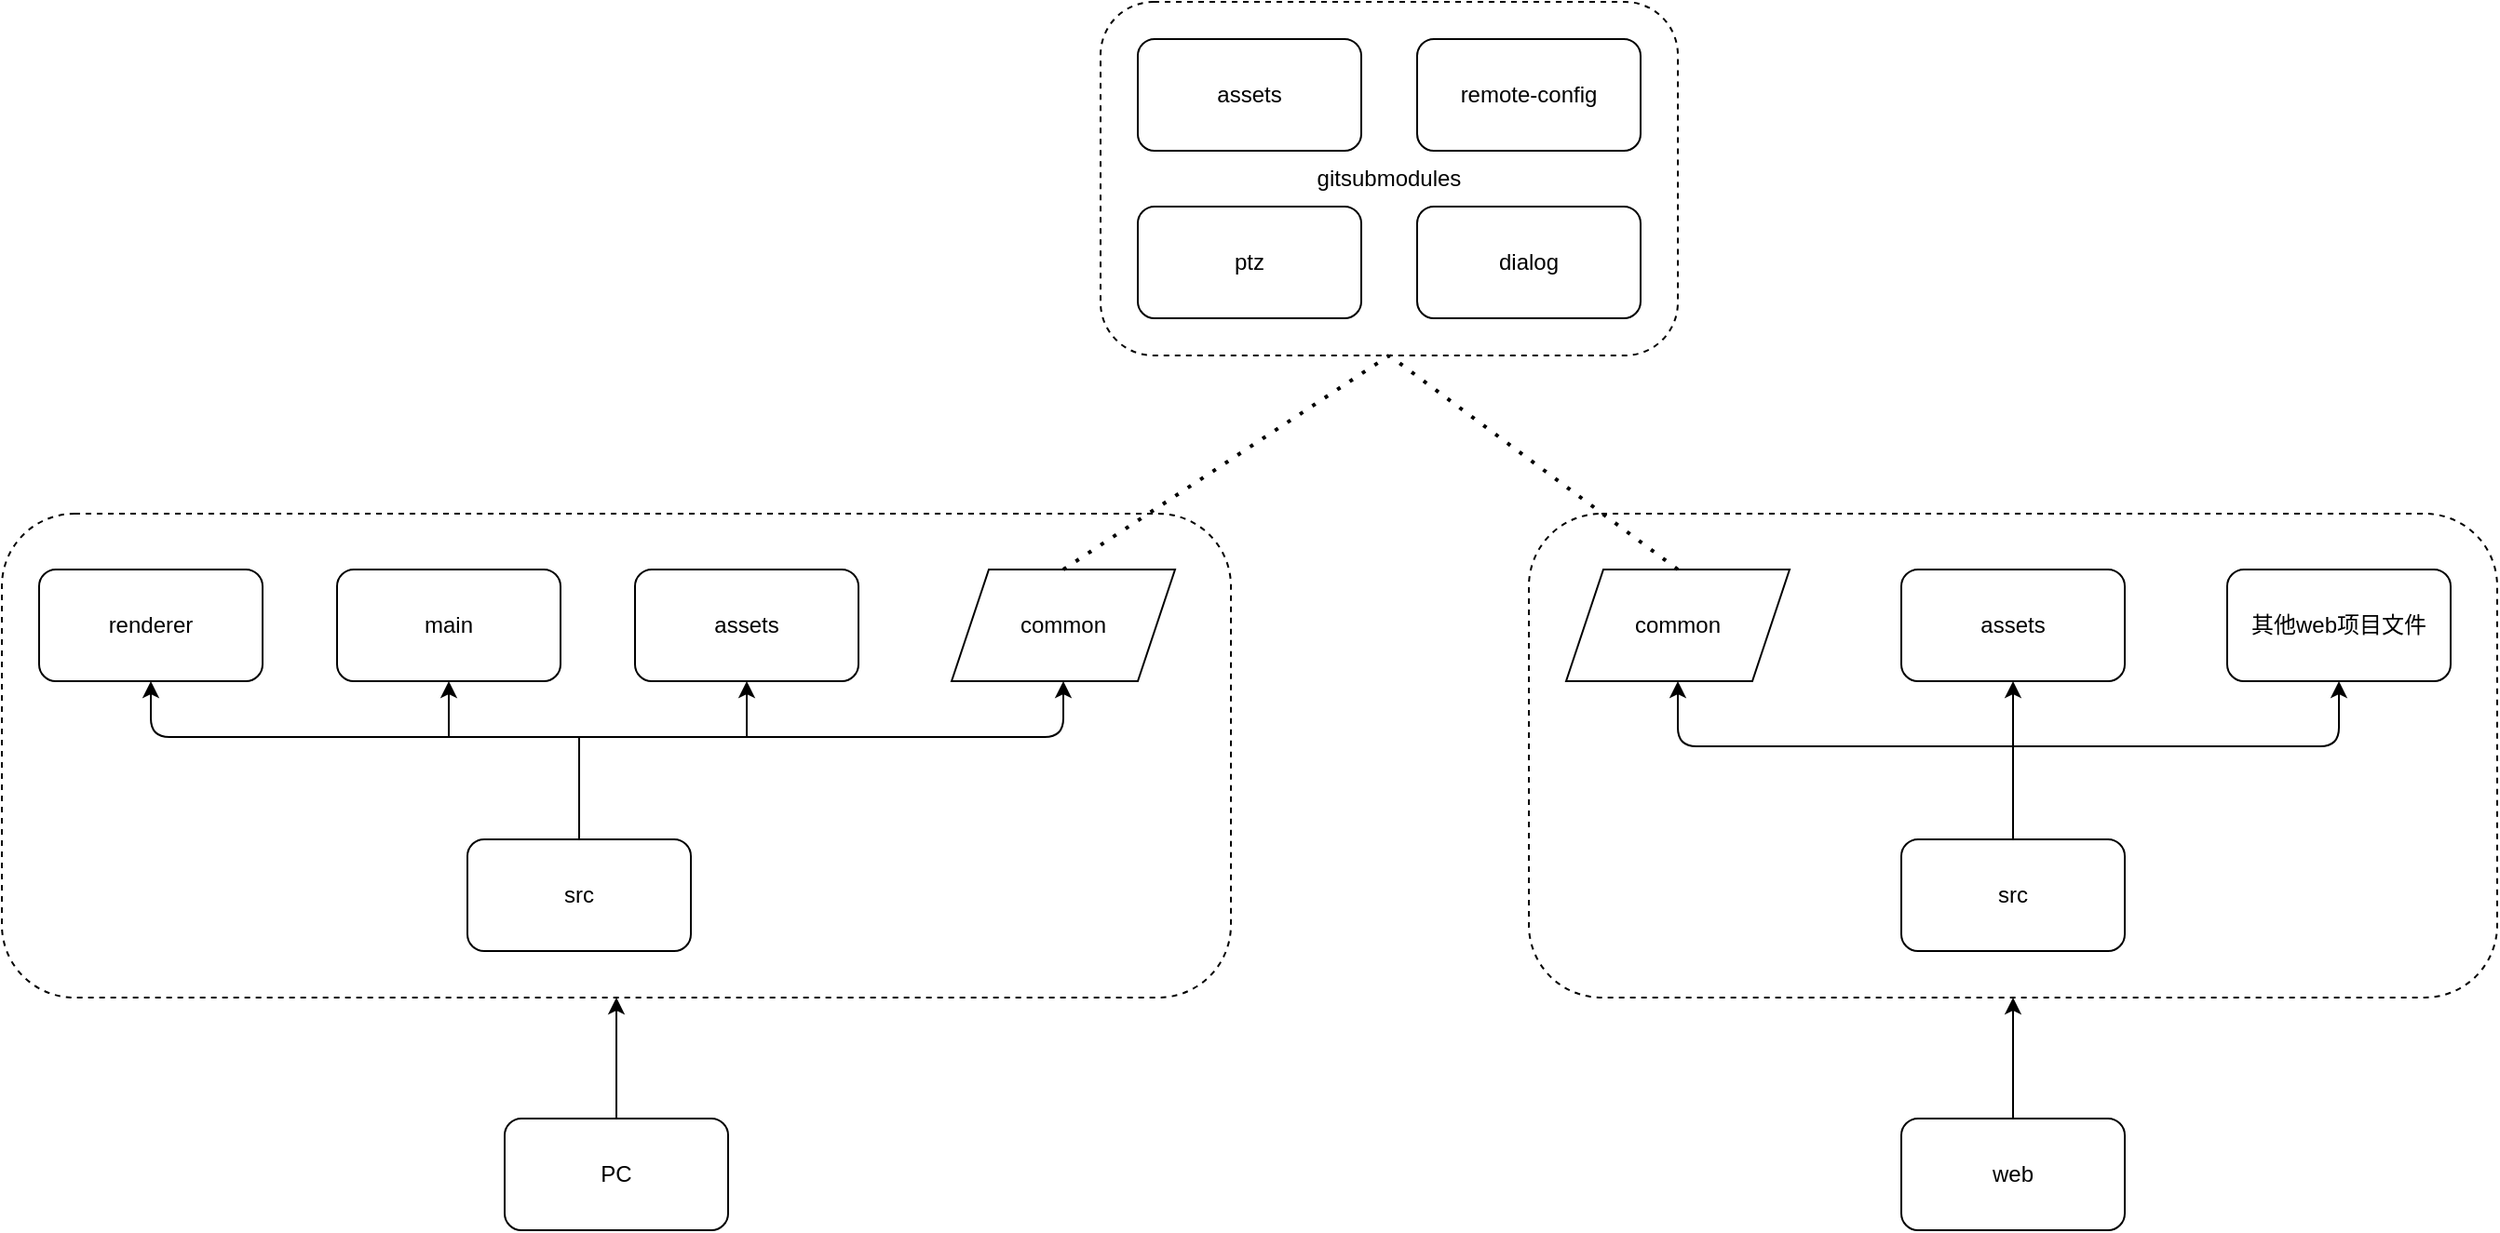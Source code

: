 <mxfile>
    <diagram id="a-YLd_Km5aO3189wOCZC" name="Page-1">
        <mxGraphModel dx="1063" dy="784" grid="1" gridSize="10" guides="1" tooltips="1" connect="1" arrows="1" fold="1" page="1" pageScale="1" pageWidth="850" pageHeight="1100" math="0" shadow="0">
            <root>
                <mxCell id="0"/>
                <mxCell id="1" parent="0"/>
                <mxCell id="48" value="" style="rounded=1;whiteSpace=wrap;html=1;dashed=1;" vertex="1" parent="1">
                    <mxGeometry x="920" y="325" width="520" height="260" as="geometry"/>
                </mxCell>
                <mxCell id="40" value="" style="rounded=1;whiteSpace=wrap;html=1;dashed=1;" vertex="1" parent="1">
                    <mxGeometry x="100" y="325" width="660" height="260" as="geometry"/>
                </mxCell>
                <mxCell id="37" value="gitsubmodules" style="rounded=1;whiteSpace=wrap;html=1;dashed=1;" parent="1" vertex="1">
                    <mxGeometry x="690" y="50" width="310" height="190" as="geometry"/>
                </mxCell>
                <mxCell id="3" value="renderer" style="rounded=1;whiteSpace=wrap;html=1;" parent="1" vertex="1">
                    <mxGeometry x="120" y="355" width="120" height="60" as="geometry"/>
                </mxCell>
                <mxCell id="4" value="main" style="rounded=1;whiteSpace=wrap;html=1;" parent="1" vertex="1">
                    <mxGeometry x="280" y="355" width="120" height="60" as="geometry"/>
                </mxCell>
                <mxCell id="5" value="assets" style="rounded=1;whiteSpace=wrap;html=1;" parent="1" vertex="1">
                    <mxGeometry x="440" y="355" width="120" height="60" as="geometry"/>
                </mxCell>
                <mxCell id="7" value="assets" style="rounded=1;whiteSpace=wrap;html=1;" parent="1" vertex="1">
                    <mxGeometry x="710" y="70" width="120" height="60" as="geometry"/>
                </mxCell>
                <mxCell id="8" value="remote-config" style="rounded=1;whiteSpace=wrap;html=1;" parent="1" vertex="1">
                    <mxGeometry x="860" y="70" width="120" height="60" as="geometry"/>
                </mxCell>
                <mxCell id="9" value="ptz" style="rounded=1;whiteSpace=wrap;html=1;" parent="1" vertex="1">
                    <mxGeometry x="710" y="160" width="120" height="60" as="geometry"/>
                </mxCell>
                <mxCell id="10" value="dialog" style="rounded=1;whiteSpace=wrap;html=1;" parent="1" vertex="1">
                    <mxGeometry x="860" y="160" width="120" height="60" as="geometry"/>
                </mxCell>
                <mxCell id="17" value="common" style="shape=parallelogram;perimeter=parallelogramPerimeter;whiteSpace=wrap;html=1;fixedSize=1;" parent="1" vertex="1">
                    <mxGeometry x="610" y="355" width="120" height="60" as="geometry"/>
                </mxCell>
                <mxCell id="18" value="" style="endArrow=classic;startArrow=classic;html=1;exitX=0.5;exitY=1;exitDx=0;exitDy=0;entryX=0.5;entryY=1;entryDx=0;entryDy=0;" parent="1" source="3" target="17" edge="1">
                    <mxGeometry width="50" height="50" relative="1" as="geometry">
                        <mxPoint x="420" y="405" as="sourcePoint"/>
                        <mxPoint x="660" y="445" as="targetPoint"/>
                        <Array as="points">
                            <mxPoint x="180" y="445"/>
                            <mxPoint x="670" y="445"/>
                        </Array>
                    </mxGeometry>
                </mxCell>
                <mxCell id="22" value="" style="endArrow=classic;html=1;entryX=0.5;entryY=1;entryDx=0;entryDy=0;" parent="1" target="4" edge="1">
                    <mxGeometry width="50" height="50" relative="1" as="geometry">
                        <mxPoint x="340" y="445" as="sourcePoint"/>
                        <mxPoint x="470" y="355" as="targetPoint"/>
                    </mxGeometry>
                </mxCell>
                <mxCell id="23" value="" style="endArrow=classic;html=1;entryX=0.5;entryY=1;entryDx=0;entryDy=0;" parent="1" target="5" edge="1">
                    <mxGeometry width="50" height="50" relative="1" as="geometry">
                        <mxPoint x="500" y="445" as="sourcePoint"/>
                        <mxPoint x="470" y="355" as="targetPoint"/>
                    </mxGeometry>
                </mxCell>
                <mxCell id="27" value="src" style="rounded=1;whiteSpace=wrap;html=1;" parent="1" vertex="1">
                    <mxGeometry x="350" y="500" width="120" height="60" as="geometry"/>
                </mxCell>
                <mxCell id="35" value="" style="endArrow=none;html=1;exitX=0.5;exitY=0;exitDx=0;exitDy=0;" parent="1" source="27" edge="1">
                    <mxGeometry width="50" height="50" relative="1" as="geometry">
                        <mxPoint x="420" y="505" as="sourcePoint"/>
                        <mxPoint x="410" y="445" as="targetPoint"/>
                    </mxGeometry>
                </mxCell>
                <mxCell id="39" value="src" style="rounded=1;whiteSpace=wrap;html=1;" vertex="1" parent="1">
                    <mxGeometry x="1120" y="500" width="120" height="60" as="geometry"/>
                </mxCell>
                <mxCell id="41" value="" style="endArrow=none;dashed=1;html=1;dashPattern=1 3;strokeWidth=2;entryX=0.5;entryY=1;entryDx=0;entryDy=0;exitX=0.5;exitY=0;exitDx=0;exitDy=0;" edge="1" parent="1" source="17" target="37">
                    <mxGeometry width="50" height="50" relative="1" as="geometry">
                        <mxPoint x="410" y="330" as="sourcePoint"/>
                        <mxPoint x="460" y="280" as="targetPoint"/>
                    </mxGeometry>
                </mxCell>
                <mxCell id="42" value="common" style="shape=parallelogram;perimeter=parallelogramPerimeter;whiteSpace=wrap;html=1;fixedSize=1;" vertex="1" parent="1">
                    <mxGeometry x="940" y="355" width="120" height="60" as="geometry"/>
                </mxCell>
                <mxCell id="44" value="assets" style="rounded=1;whiteSpace=wrap;html=1;" vertex="1" parent="1">
                    <mxGeometry x="1120" y="355" width="120" height="60" as="geometry"/>
                </mxCell>
                <mxCell id="45" value="其他web项目文件" style="rounded=1;whiteSpace=wrap;html=1;" vertex="1" parent="1">
                    <mxGeometry x="1295" y="355" width="120" height="60" as="geometry"/>
                </mxCell>
                <mxCell id="46" value="" style="endArrow=classic;startArrow=classic;html=1;entryX=0.5;entryY=1;entryDx=0;entryDy=0;exitX=0.5;exitY=1;exitDx=0;exitDy=0;" edge="1" parent="1" source="45" target="42">
                    <mxGeometry width="50" height="50" relative="1" as="geometry">
                        <mxPoint x="1390" y="460" as="sourcePoint"/>
                        <mxPoint x="1000" y="280" as="targetPoint"/>
                        <Array as="points">
                            <mxPoint x="1355" y="450"/>
                            <mxPoint x="1000" y="450"/>
                        </Array>
                    </mxGeometry>
                </mxCell>
                <mxCell id="47" value="" style="endArrow=classic;html=1;entryX=0.5;entryY=1;entryDx=0;entryDy=0;exitX=0.5;exitY=0;exitDx=0;exitDy=0;" edge="1" parent="1" source="39" target="44">
                    <mxGeometry width="50" height="50" relative="1" as="geometry">
                        <mxPoint x="1180" y="450" as="sourcePoint"/>
                        <mxPoint x="1000" y="280" as="targetPoint"/>
                    </mxGeometry>
                </mxCell>
                <mxCell id="50" value="" style="endArrow=none;dashed=1;html=1;dashPattern=1 3;strokeWidth=2;exitX=0.5;exitY=0;exitDx=0;exitDy=0;entryX=0.5;entryY=1;entryDx=0;entryDy=0;" edge="1" parent="1" source="42" target="37">
                    <mxGeometry width="50" height="50" relative="1" as="geometry">
                        <mxPoint x="1060" y="330" as="sourcePoint"/>
                        <mxPoint x="790" y="240" as="targetPoint"/>
                    </mxGeometry>
                </mxCell>
                <mxCell id="51" value="PC" style="rounded=1;whiteSpace=wrap;html=1;" vertex="1" parent="1">
                    <mxGeometry x="370" y="650" width="120" height="60" as="geometry"/>
                </mxCell>
                <mxCell id="52" value="" style="endArrow=classic;html=1;exitX=0.5;exitY=0;exitDx=0;exitDy=0;entryX=0.5;entryY=1;entryDx=0;entryDy=0;" edge="1" parent="1" source="51" target="40">
                    <mxGeometry width="50" height="50" relative="1" as="geometry">
                        <mxPoint x="550" y="530" as="sourcePoint"/>
                        <mxPoint x="480" y="630" as="targetPoint"/>
                    </mxGeometry>
                </mxCell>
                <mxCell id="55" value="" style="edgeStyle=none;html=1;entryX=0.5;entryY=1;entryDx=0;entryDy=0;" edge="1" parent="1" source="54" target="48">
                    <mxGeometry relative="1" as="geometry">
                        <mxPoint x="1230" y="610" as="targetPoint"/>
                    </mxGeometry>
                </mxCell>
                <mxCell id="54" value="web" style="rounded=1;whiteSpace=wrap;html=1;" vertex="1" parent="1">
                    <mxGeometry x="1120" y="650" width="120" height="60" as="geometry"/>
                </mxCell>
            </root>
        </mxGraphModel>
    </diagram>
</mxfile>
